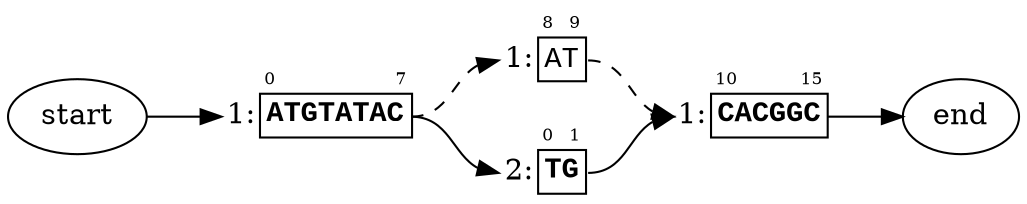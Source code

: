 strict digraph "" {
	graph [rankdir=LR,
		splines=true
	];
	node [label="\N"];
	source	[label=start];
	1.0	[label=<<TABLE BORDER='0' CELLBORDER='1' CELLSPACING='0'><TR><TD BORDER='0'></TD><TD BORDER='0' ALIGN='LEFT'><FONT POINT-SIZE='8'>0</FONT></TD><TD BORDER='0' ALIGN='RIGHT'><FONT POINT-SIZE='8'>7</FONT></TD></TR><TR><TD BORDER='0' PORT='caption' ALIGN='right'>1:</TD><TD PORT='seq' COLSPAN='2'><FONT FACE='Courier New'><B>ATGTATAC</B></FONT></TD></TR></TABLE>>,
		margin=0,
		shape=none];
	source:e -> 1.0:caption:w;
	1.8	[label=<<TABLE BORDER='0' CELLBORDER='1' CELLSPACING='0'><TR><TD BORDER='0'></TD><TD BORDER='0' ALIGN='LEFT'><FONT POINT-SIZE='8'>8</FONT></TD><TD BORDER='0' ALIGN='RIGHT'><FONT POINT-SIZE='8'>9</FONT></TD></TR><TR><TD BORDER='0' PORT='caption' ALIGN='right'>1:</TD><TD PORT='seq' COLSPAN='2'><FONT FACE='Courier New'>AT</FONT></TD></TR></TABLE>>,
		margin=0,
		shape=none];
	1.0:seq:e -> 1.8:caption:w	[style=dashed];
	2.0	[label=<<TABLE BORDER='0' CELLBORDER='1' CELLSPACING='0'><TR><TD BORDER='0'></TD><TD BORDER='0' ALIGN='LEFT'><FONT POINT-SIZE='8'>0</FONT></TD><TD BORDER='0' ALIGN='RIGHT'><FONT POINT-SIZE='8'>1</FONT></TD></TR><TR><TD BORDER='0' PORT='caption' ALIGN='right'>2:</TD><TD PORT='seq' COLSPAN='2'><FONT FACE='Courier New'><B>TG</B></FONT></TD></TR></TABLE>>,
		margin=0,
		shape=none];
	1.0:seq:e -> 2.0:caption:w;
	1.10	[label=<<TABLE BORDER='0' CELLBORDER='1' CELLSPACING='0'><TR><TD BORDER='0'></TD><TD BORDER='0' ALIGN='LEFT'><FONT POINT-SIZE='8'>10</FONT></TD><TD BORDER='0' ALIGN='RIGHT'><FONT POINT-SIZE='8'>15</FONT></TD></TR><TR><TD BORDER='0' PORT='caption' ALIGN='right'>1:</TD><TD PORT='seq' COLSPAN='2'><FONT FACE='Courier New'><B>CACGGC</B></FONT></TD></TR></TABLE>>,
		margin=0,
		shape=none];
	1.8:seq:e -> 1.10:caption:w	[style=dashed];
	sink	[label=end];
	1.10:seq:e -> sink:w;
	2.0:seq:e -> 1.10:caption:w;
}
